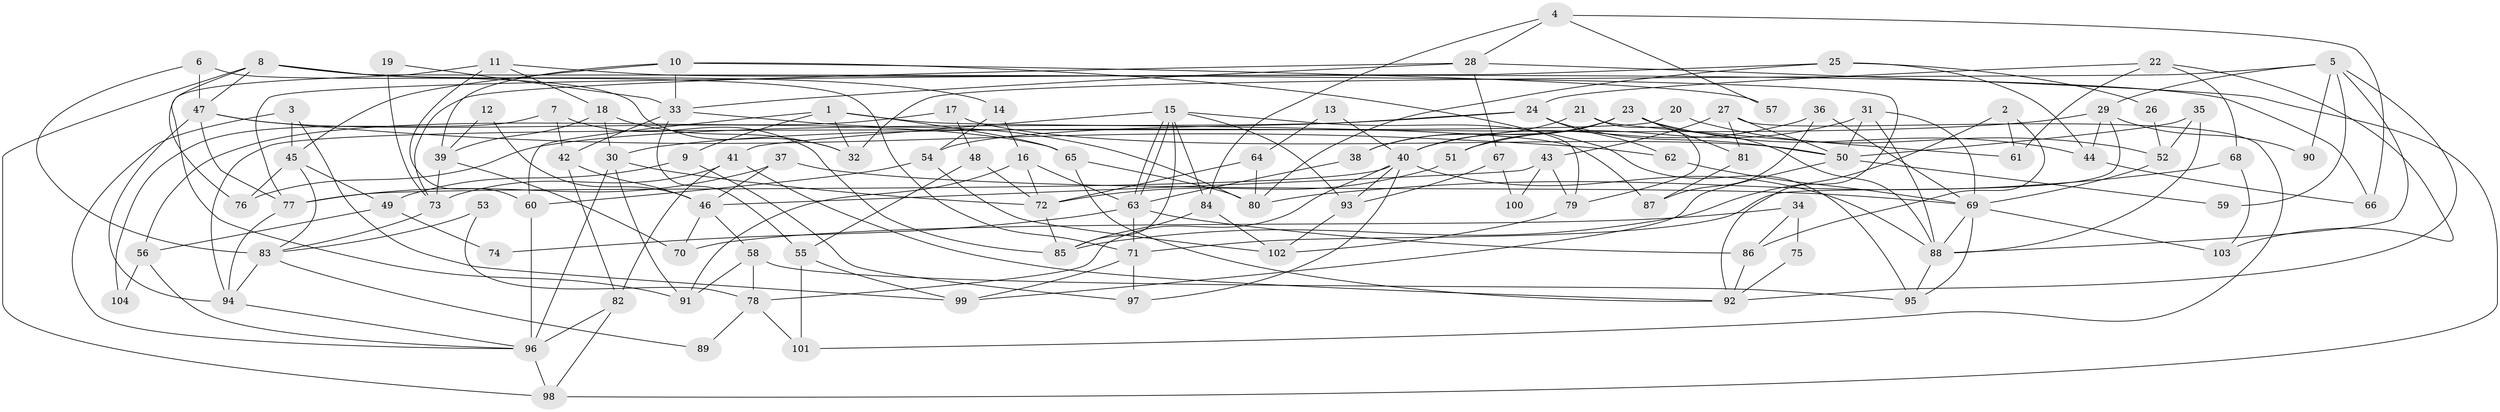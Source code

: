 // coarse degree distribution, {5: 0.136986301369863, 13: 0.0136986301369863, 10: 0.0136986301369863, 3: 0.2876712328767123, 8: 0.0410958904109589, 9: 0.0273972602739726, 4: 0.2054794520547945, 7: 0.0273972602739726, 2: 0.1780821917808219, 16: 0.0136986301369863, 12: 0.0136986301369863, 6: 0.0410958904109589}
// Generated by graph-tools (version 1.1) at 2025/50/03/04/25 22:50:51]
// undirected, 104 vertices, 208 edges
graph export_dot {
  node [color=gray90,style=filled];
  1;
  2;
  3;
  4;
  5;
  6;
  7;
  8;
  9;
  10;
  11;
  12;
  13;
  14;
  15;
  16;
  17;
  18;
  19;
  20;
  21;
  22;
  23;
  24;
  25;
  26;
  27;
  28;
  29;
  30;
  31;
  32;
  33;
  34;
  35;
  36;
  37;
  38;
  39;
  40;
  41;
  42;
  43;
  44;
  45;
  46;
  47;
  48;
  49;
  50;
  51;
  52;
  53;
  54;
  55;
  56;
  57;
  58;
  59;
  60;
  61;
  62;
  63;
  64;
  65;
  66;
  67;
  68;
  69;
  70;
  71;
  72;
  73;
  74;
  75;
  76;
  77;
  78;
  79;
  80;
  81;
  82;
  83;
  84;
  85;
  86;
  87;
  88;
  89;
  90;
  91;
  92;
  93;
  94;
  95;
  96;
  97;
  98;
  99;
  100;
  101;
  102;
  103;
  104;
  1 -- 87;
  1 -- 65;
  1 -- 9;
  1 -- 32;
  1 -- 60;
  2 -- 85;
  2 -- 86;
  2 -- 61;
  3 -- 96;
  3 -- 45;
  3 -- 99;
  4 -- 66;
  4 -- 28;
  4 -- 57;
  4 -- 84;
  5 -- 32;
  5 -- 88;
  5 -- 29;
  5 -- 59;
  5 -- 90;
  5 -- 92;
  6 -- 83;
  6 -- 71;
  6 -- 47;
  7 -- 42;
  7 -- 85;
  7 -- 104;
  8 -- 47;
  8 -- 98;
  8 -- 14;
  8 -- 32;
  8 -- 76;
  8 -- 92;
  9 -- 49;
  9 -- 97;
  10 -- 79;
  10 -- 39;
  10 -- 33;
  10 -- 45;
  10 -- 57;
  11 -- 18;
  11 -- 91;
  11 -- 60;
  11 -- 66;
  12 -- 46;
  12 -- 39;
  13 -- 40;
  13 -- 64;
  14 -- 54;
  14 -- 16;
  15 -- 93;
  15 -- 63;
  15 -- 63;
  15 -- 41;
  15 -- 84;
  15 -- 85;
  15 -- 95;
  16 -- 72;
  16 -- 63;
  16 -- 91;
  17 -- 50;
  17 -- 48;
  17 -- 56;
  18 -- 32;
  18 -- 30;
  18 -- 39;
  19 -- 73;
  19 -- 33;
  20 -- 52;
  20 -- 94;
  21 -- 38;
  21 -- 61;
  21 -- 79;
  22 -- 103;
  22 -- 24;
  22 -- 61;
  22 -- 68;
  23 -- 51;
  23 -- 88;
  23 -- 38;
  23 -- 40;
  23 -- 44;
  23 -- 81;
  24 -- 50;
  24 -- 76;
  24 -- 54;
  24 -- 62;
  25 -- 77;
  25 -- 44;
  25 -- 26;
  25 -- 80;
  26 -- 52;
  27 -- 43;
  27 -- 101;
  27 -- 50;
  27 -- 81;
  28 -- 33;
  28 -- 98;
  28 -- 67;
  28 -- 73;
  29 -- 71;
  29 -- 30;
  29 -- 44;
  29 -- 90;
  30 -- 96;
  30 -- 72;
  30 -- 91;
  31 -- 69;
  31 -- 50;
  31 -- 51;
  31 -- 88;
  33 -- 80;
  33 -- 42;
  33 -- 55;
  34 -- 86;
  34 -- 70;
  34 -- 75;
  35 -- 50;
  35 -- 88;
  35 -- 52;
  36 -- 69;
  36 -- 40;
  36 -- 87;
  37 -- 69;
  37 -- 77;
  37 -- 46;
  38 -- 63;
  39 -- 73;
  39 -- 70;
  40 -- 77;
  40 -- 78;
  40 -- 88;
  40 -- 93;
  40 -- 97;
  41 -- 92;
  41 -- 73;
  41 -- 82;
  42 -- 46;
  42 -- 82;
  43 -- 46;
  43 -- 79;
  43 -- 100;
  44 -- 66;
  45 -- 83;
  45 -- 49;
  45 -- 76;
  46 -- 58;
  46 -- 70;
  47 -- 62;
  47 -- 65;
  47 -- 77;
  47 -- 94;
  48 -- 55;
  48 -- 72;
  49 -- 56;
  49 -- 74;
  50 -- 99;
  50 -- 59;
  51 -- 72;
  52 -- 69;
  53 -- 83;
  53 -- 78;
  54 -- 60;
  54 -- 102;
  55 -- 99;
  55 -- 101;
  56 -- 96;
  56 -- 104;
  58 -- 91;
  58 -- 95;
  58 -- 78;
  60 -- 96;
  62 -- 69;
  63 -- 71;
  63 -- 74;
  63 -- 86;
  64 -- 72;
  64 -- 80;
  65 -- 92;
  65 -- 80;
  67 -- 93;
  67 -- 100;
  68 -- 80;
  68 -- 103;
  69 -- 95;
  69 -- 88;
  69 -- 103;
  71 -- 97;
  71 -- 99;
  72 -- 85;
  73 -- 83;
  75 -- 92;
  77 -- 94;
  78 -- 89;
  78 -- 101;
  79 -- 102;
  81 -- 87;
  82 -- 96;
  82 -- 98;
  83 -- 94;
  83 -- 89;
  84 -- 85;
  84 -- 102;
  86 -- 92;
  88 -- 95;
  93 -- 102;
  94 -- 96;
  96 -- 98;
}
